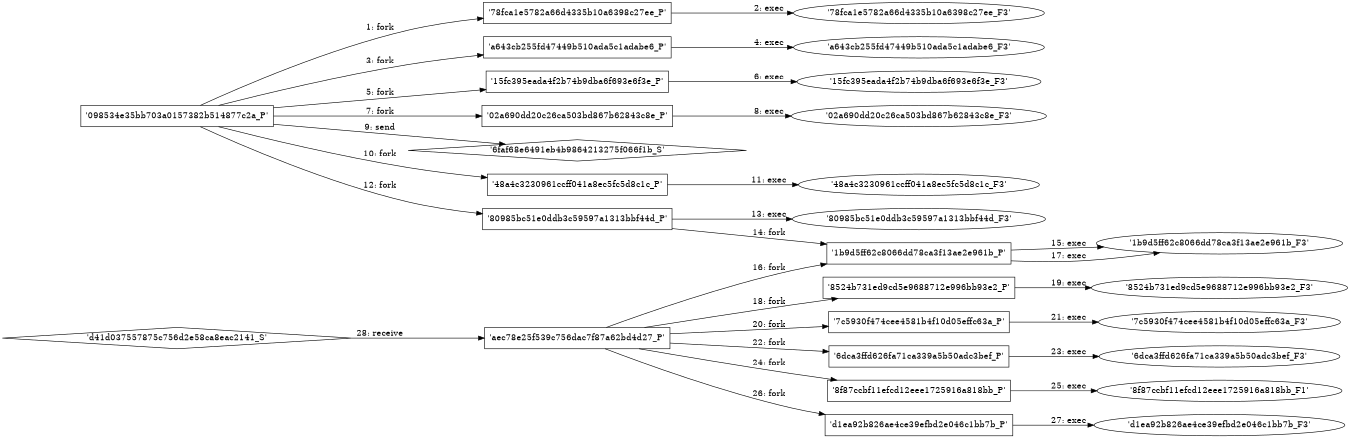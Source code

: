 digraph "D:\Learning\Paper\apt\基于CTI的攻击预警\Dataset\攻击图\ASGfromALLCTI\Protecting against coronavirus themed phishing attacks.dot" {
rankdir="LR"
size="9"
fixedsize="false"
splines="true"
nodesep=0.3
ranksep=0
fontsize=10
overlap="scalexy"
engine= "neato"
	"'098534e35bb703a0157382b514877c2a_P'" [node_type=Process shape=box]
	"'78fca1e5782a66d4335b10a6398c27ee_P'" [node_type=Process shape=box]
	"'098534e35bb703a0157382b514877c2a_P'" -> "'78fca1e5782a66d4335b10a6398c27ee_P'" [label="1: fork"]
	"'78fca1e5782a66d4335b10a6398c27ee_P'" [node_type=Process shape=box]
	"'78fca1e5782a66d4335b10a6398c27ee_F3'" [node_type=File shape=ellipse]
	"'78fca1e5782a66d4335b10a6398c27ee_P'" -> "'78fca1e5782a66d4335b10a6398c27ee_F3'" [label="2: exec"]
	"'098534e35bb703a0157382b514877c2a_P'" [node_type=Process shape=box]
	"'a643cb255fd47449b510ada5c1adabe6_P'" [node_type=Process shape=box]
	"'098534e35bb703a0157382b514877c2a_P'" -> "'a643cb255fd47449b510ada5c1adabe6_P'" [label="3: fork"]
	"'a643cb255fd47449b510ada5c1adabe6_P'" [node_type=Process shape=box]
	"'a643cb255fd47449b510ada5c1adabe6_F3'" [node_type=File shape=ellipse]
	"'a643cb255fd47449b510ada5c1adabe6_P'" -> "'a643cb255fd47449b510ada5c1adabe6_F3'" [label="4: exec"]
	"'098534e35bb703a0157382b514877c2a_P'" [node_type=Process shape=box]
	"'15fc395eada4f2b74b9dba6f693e6f3e_P'" [node_type=Process shape=box]
	"'098534e35bb703a0157382b514877c2a_P'" -> "'15fc395eada4f2b74b9dba6f693e6f3e_P'" [label="5: fork"]
	"'15fc395eada4f2b74b9dba6f693e6f3e_P'" [node_type=Process shape=box]
	"'15fc395eada4f2b74b9dba6f693e6f3e_F3'" [node_type=File shape=ellipse]
	"'15fc395eada4f2b74b9dba6f693e6f3e_P'" -> "'15fc395eada4f2b74b9dba6f693e6f3e_F3'" [label="6: exec"]
	"'098534e35bb703a0157382b514877c2a_P'" [node_type=Process shape=box]
	"'02a690dd20c26ca503bd867b62843c8e_P'" [node_type=Process shape=box]
	"'098534e35bb703a0157382b514877c2a_P'" -> "'02a690dd20c26ca503bd867b62843c8e_P'" [label="7: fork"]
	"'02a690dd20c26ca503bd867b62843c8e_P'" [node_type=Process shape=box]
	"'02a690dd20c26ca503bd867b62843c8e_F3'" [node_type=File shape=ellipse]
	"'02a690dd20c26ca503bd867b62843c8e_P'" -> "'02a690dd20c26ca503bd867b62843c8e_F3'" [label="8: exec"]
	"'6faf68e6491eb4b9864213275f066f1b_S'" [node_type=Socket shape=diamond]
	"'098534e35bb703a0157382b514877c2a_P'" [node_type=Process shape=box]
	"'098534e35bb703a0157382b514877c2a_P'" -> "'6faf68e6491eb4b9864213275f066f1b_S'" [label="9: send"]
	"'098534e35bb703a0157382b514877c2a_P'" [node_type=Process shape=box]
	"'48a4c3230961ccff041a8ec5fc5d8c1c_P'" [node_type=Process shape=box]
	"'098534e35bb703a0157382b514877c2a_P'" -> "'48a4c3230961ccff041a8ec5fc5d8c1c_P'" [label="10: fork"]
	"'48a4c3230961ccff041a8ec5fc5d8c1c_P'" [node_type=Process shape=box]
	"'48a4c3230961ccff041a8ec5fc5d8c1c_F3'" [node_type=File shape=ellipse]
	"'48a4c3230961ccff041a8ec5fc5d8c1c_P'" -> "'48a4c3230961ccff041a8ec5fc5d8c1c_F3'" [label="11: exec"]
	"'098534e35bb703a0157382b514877c2a_P'" [node_type=Process shape=box]
	"'80985bc51e0ddb3c59597a1313bbf44d_P'" [node_type=Process shape=box]
	"'098534e35bb703a0157382b514877c2a_P'" -> "'80985bc51e0ddb3c59597a1313bbf44d_P'" [label="12: fork"]
	"'80985bc51e0ddb3c59597a1313bbf44d_P'" [node_type=Process shape=box]
	"'80985bc51e0ddb3c59597a1313bbf44d_F3'" [node_type=File shape=ellipse]
	"'80985bc51e0ddb3c59597a1313bbf44d_P'" -> "'80985bc51e0ddb3c59597a1313bbf44d_F3'" [label="13: exec"]
	"'80985bc51e0ddb3c59597a1313bbf44d_P'" [node_type=Process shape=box]
	"'1b9d5ff62c8066dd78ca3f13ae2e961b_P'" [node_type=Process shape=box]
	"'80985bc51e0ddb3c59597a1313bbf44d_P'" -> "'1b9d5ff62c8066dd78ca3f13ae2e961b_P'" [label="14: fork"]
	"'1b9d5ff62c8066dd78ca3f13ae2e961b_P'" [node_type=Process shape=box]
	"'1b9d5ff62c8066dd78ca3f13ae2e961b_F3'" [node_type=File shape=ellipse]
	"'1b9d5ff62c8066dd78ca3f13ae2e961b_P'" -> "'1b9d5ff62c8066dd78ca3f13ae2e961b_F3'" [label="15: exec"]
	"'aec78e25f539c756dac7f87a62bd4d27_P'" [node_type=Process shape=box]
	"'1b9d5ff62c8066dd78ca3f13ae2e961b_P'" [node_type=Process shape=box]
	"'aec78e25f539c756dac7f87a62bd4d27_P'" -> "'1b9d5ff62c8066dd78ca3f13ae2e961b_P'" [label="16: fork"]
	"'1b9d5ff62c8066dd78ca3f13ae2e961b_P'" [node_type=Process shape=box]
	"'1b9d5ff62c8066dd78ca3f13ae2e961b_F3'" [node_type=File shape=ellipse]
	"'1b9d5ff62c8066dd78ca3f13ae2e961b_P'" -> "'1b9d5ff62c8066dd78ca3f13ae2e961b_F3'" [label="17: exec"]
	"'aec78e25f539c756dac7f87a62bd4d27_P'" [node_type=Process shape=box]
	"'8524b731ed9cd5e9688712e996bb93e2_P'" [node_type=Process shape=box]
	"'aec78e25f539c756dac7f87a62bd4d27_P'" -> "'8524b731ed9cd5e9688712e996bb93e2_P'" [label="18: fork"]
	"'8524b731ed9cd5e9688712e996bb93e2_P'" [node_type=Process shape=box]
	"'8524b731ed9cd5e9688712e996bb93e2_F3'" [node_type=File shape=ellipse]
	"'8524b731ed9cd5e9688712e996bb93e2_P'" -> "'8524b731ed9cd5e9688712e996bb93e2_F3'" [label="19: exec"]
	"'aec78e25f539c756dac7f87a62bd4d27_P'" [node_type=Process shape=box]
	"'7c5930f474cee4581b4f10d05effc63a_P'" [node_type=Process shape=box]
	"'aec78e25f539c756dac7f87a62bd4d27_P'" -> "'7c5930f474cee4581b4f10d05effc63a_P'" [label="20: fork"]
	"'7c5930f474cee4581b4f10d05effc63a_P'" [node_type=Process shape=box]
	"'7c5930f474cee4581b4f10d05effc63a_F3'" [node_type=File shape=ellipse]
	"'7c5930f474cee4581b4f10d05effc63a_P'" -> "'7c5930f474cee4581b4f10d05effc63a_F3'" [label="21: exec"]
	"'aec78e25f539c756dac7f87a62bd4d27_P'" [node_type=Process shape=box]
	"'6dca3ffd626fa71ca339a5b50adc3bef_P'" [node_type=Process shape=box]
	"'aec78e25f539c756dac7f87a62bd4d27_P'" -> "'6dca3ffd626fa71ca339a5b50adc3bef_P'" [label="22: fork"]
	"'6dca3ffd626fa71ca339a5b50adc3bef_P'" [node_type=Process shape=box]
	"'6dca3ffd626fa71ca339a5b50adc3bef_F3'" [node_type=File shape=ellipse]
	"'6dca3ffd626fa71ca339a5b50adc3bef_P'" -> "'6dca3ffd626fa71ca339a5b50adc3bef_F3'" [label="23: exec"]
	"'aec78e25f539c756dac7f87a62bd4d27_P'" [node_type=Process shape=box]
	"'8f87ccbf11efcd12eee1725916a818bb_P'" [node_type=Process shape=box]
	"'aec78e25f539c756dac7f87a62bd4d27_P'" -> "'8f87ccbf11efcd12eee1725916a818bb_P'" [label="24: fork"]
	"'8f87ccbf11efcd12eee1725916a818bb_P'" [node_type=Process shape=box]
	"'8f87ccbf11efcd12eee1725916a818bb_F1'" [node_type=File shape=ellipse]
	"'8f87ccbf11efcd12eee1725916a818bb_P'" -> "'8f87ccbf11efcd12eee1725916a818bb_F1'" [label="25: exec"]
	"'aec78e25f539c756dac7f87a62bd4d27_P'" [node_type=Process shape=box]
	"'d1ea92b826ae4ce39efbd2e046c1bb7b_P'" [node_type=Process shape=box]
	"'aec78e25f539c756dac7f87a62bd4d27_P'" -> "'d1ea92b826ae4ce39efbd2e046c1bb7b_P'" [label="26: fork"]
	"'d1ea92b826ae4ce39efbd2e046c1bb7b_P'" [node_type=Process shape=box]
	"'d1ea92b826ae4ce39efbd2e046c1bb7b_F3'" [node_type=File shape=ellipse]
	"'d1ea92b826ae4ce39efbd2e046c1bb7b_P'" -> "'d1ea92b826ae4ce39efbd2e046c1bb7b_F3'" [label="27: exec"]
	"'aec78e25f539c756dac7f87a62bd4d27_P'" [node_type=Process shape=box]
	"'d41d037557875c756d2e58ca8eac2141_S'" [node_type=Socket shape=diamond]
	"'d41d037557875c756d2e58ca8eac2141_S'" -> "'aec78e25f539c756dac7f87a62bd4d27_P'" [label="28: receive"]
}
